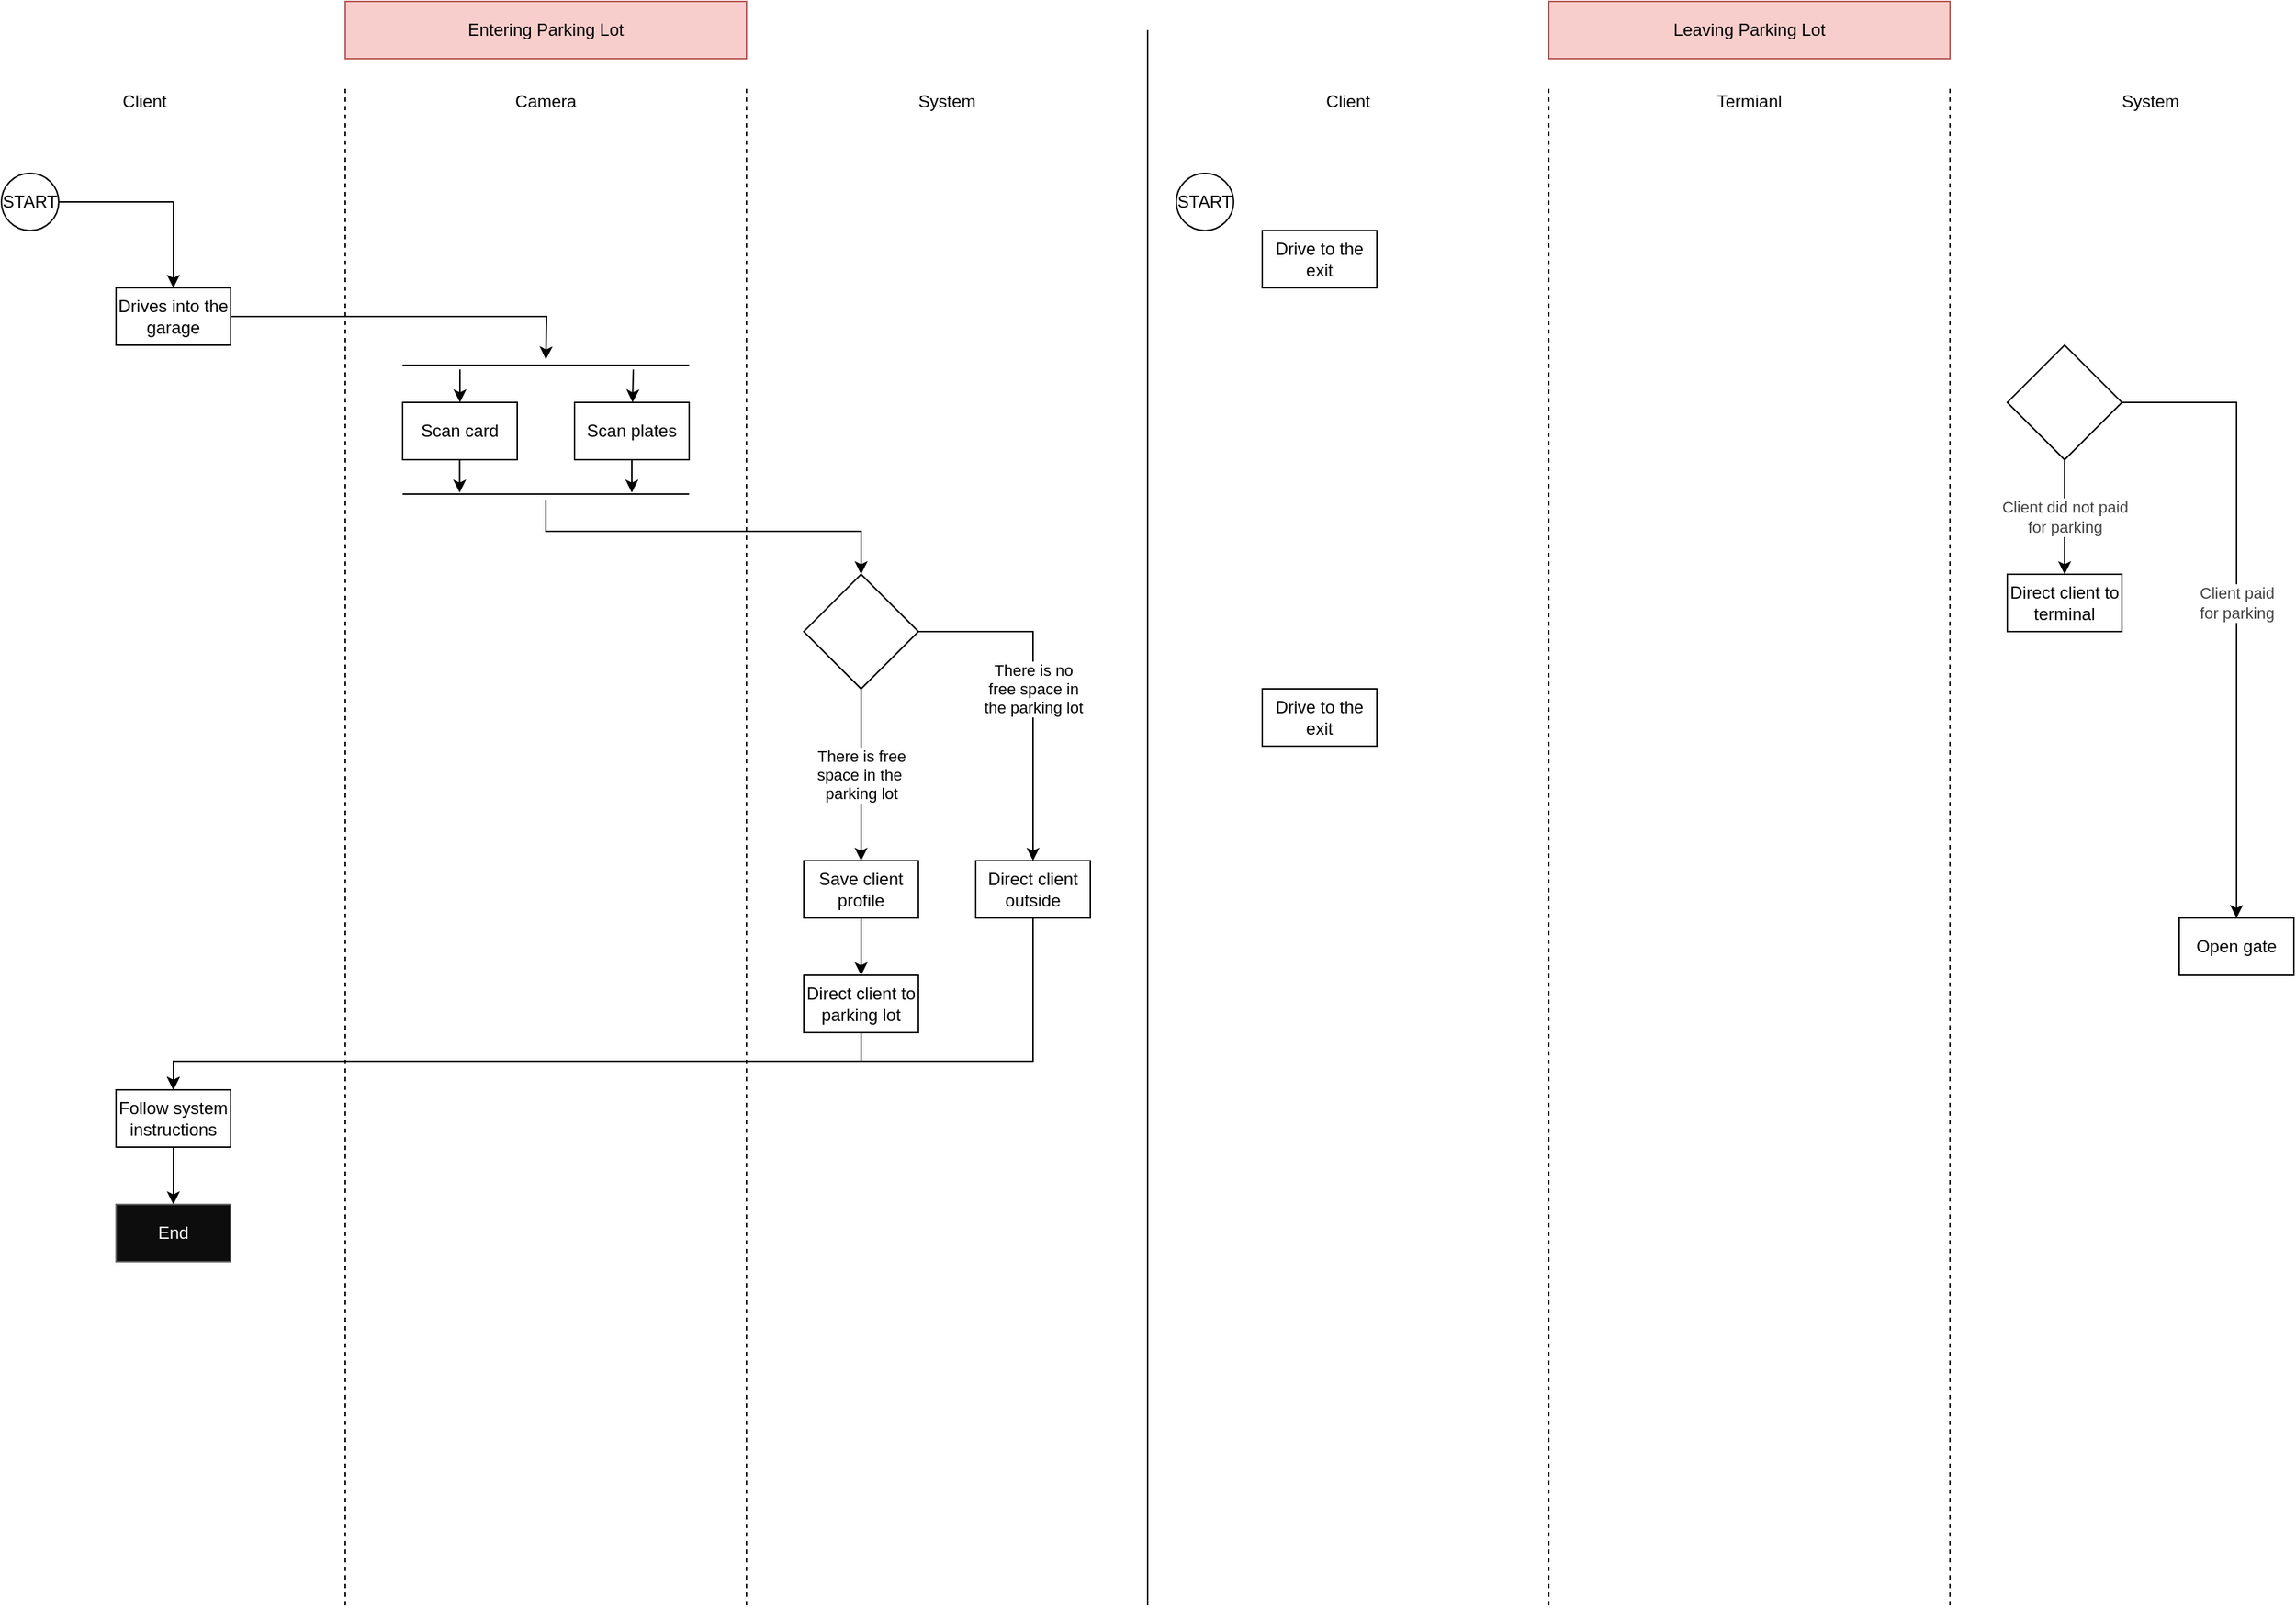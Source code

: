 <mxfile version="15.1.2" type="github">
  <diagram id="C1DIbBVYYJy07VbKHC48" name="Page-1">
    <mxGraphModel dx="824" dy="818" grid="1" gridSize="10" guides="1" tooltips="1" connect="1" arrows="1" fold="1" page="1" pageScale="1" pageWidth="827" pageHeight="1169" math="0" shadow="0">
      <root>
        <mxCell id="0" />
        <mxCell id="1" parent="0" />
        <mxCell id="G_dQVVGBKOdECIuTIiWy-27" style="edgeStyle=orthogonalEdgeStyle;rounded=0;orthogonalLoop=1;jettySize=auto;html=1;" parent="1" source="G_dQVVGBKOdECIuTIiWy-3" edge="1">
          <mxGeometry relative="1" as="geometry">
            <mxPoint x="420" y="250" as="targetPoint" />
          </mxGeometry>
        </mxCell>
        <mxCell id="G_dQVVGBKOdECIuTIiWy-3" value="Drives into the garage" style="rounded=0;whiteSpace=wrap;html=1;" parent="1" vertex="1">
          <mxGeometry x="120" y="200" width="80" height="40" as="geometry" />
        </mxCell>
        <mxCell id="G_dQVVGBKOdECIuTIiWy-26" style="edgeStyle=orthogonalEdgeStyle;rounded=0;orthogonalLoop=1;jettySize=auto;html=1;entryX=0.5;entryY=0;entryDx=0;entryDy=0;" parent="1" source="G_dQVVGBKOdECIuTIiWy-4" target="G_dQVVGBKOdECIuTIiWy-3" edge="1">
          <mxGeometry relative="1" as="geometry" />
        </mxCell>
        <mxCell id="G_dQVVGBKOdECIuTIiWy-4" value="START" style="ellipse;whiteSpace=wrap;html=1;aspect=fixed;" parent="1" vertex="1">
          <mxGeometry x="40" y="120" width="40" height="40" as="geometry" />
        </mxCell>
        <mxCell id="G_dQVVGBKOdECIuTIiWy-6" value="Client" style="text;html=1;strokeColor=none;fillColor=none;align=center;verticalAlign=middle;whiteSpace=wrap;rounded=0;" parent="1" vertex="1">
          <mxGeometry x="120" y="60" width="40" height="20" as="geometry" />
        </mxCell>
        <mxCell id="G_dQVVGBKOdECIuTIiWy-7" value="Camera" style="text;html=1;strokeColor=none;fillColor=none;align=center;verticalAlign=middle;whiteSpace=wrap;rounded=0;" parent="1" vertex="1">
          <mxGeometry x="400" y="60" width="40" height="20" as="geometry" />
        </mxCell>
        <mxCell id="G_dQVVGBKOdECIuTIiWy-8" value="System" style="text;html=1;strokeColor=none;fillColor=none;align=center;verticalAlign=middle;whiteSpace=wrap;rounded=0;" parent="1" vertex="1">
          <mxGeometry x="680" y="60" width="40" height="20" as="geometry" />
        </mxCell>
        <mxCell id="G_dQVVGBKOdECIuTIiWy-11" value="" style="endArrow=none;html=1;dashed=1;" parent="1" edge="1">
          <mxGeometry width="50" height="50" relative="1" as="geometry">
            <mxPoint x="280" y="1120" as="sourcePoint" />
            <mxPoint x="280" y="60" as="targetPoint" />
          </mxGeometry>
        </mxCell>
        <mxCell id="G_dQVVGBKOdECIuTIiWy-12" value="" style="endArrow=none;html=1;dashed=1;" parent="1" edge="1">
          <mxGeometry width="50" height="50" relative="1" as="geometry">
            <mxPoint x="560" y="1120" as="sourcePoint" />
            <mxPoint x="560" y="60" as="targetPoint" />
          </mxGeometry>
        </mxCell>
        <mxCell id="G_dQVVGBKOdECIuTIiWy-15" value="Scan card" style="rounded=0;whiteSpace=wrap;html=1;" parent="1" vertex="1">
          <mxGeometry x="320" y="280" width="80" height="40" as="geometry" />
        </mxCell>
        <mxCell id="G_dQVVGBKOdECIuTIiWy-16" value="Scan plates" style="rounded=0;whiteSpace=wrap;html=1;" parent="1" vertex="1">
          <mxGeometry x="440" y="280" width="80" height="40" as="geometry" />
        </mxCell>
        <mxCell id="G_dQVVGBKOdECIuTIiWy-25" value="" style="edgeStyle=orthogonalEdgeStyle;rounded=0;orthogonalLoop=1;jettySize=auto;html=1;" parent="1" source="G_dQVVGBKOdECIuTIiWy-17" target="G_dQVVGBKOdECIuTIiWy-24" edge="1">
          <mxGeometry relative="1" as="geometry" />
        </mxCell>
        <mxCell id="G_dQVVGBKOdECIuTIiWy-17" value="Save client profile" style="rounded=0;whiteSpace=wrap;html=1;" parent="1" vertex="1">
          <mxGeometry x="600" y="600" width="80" height="40" as="geometry" />
        </mxCell>
        <mxCell id="G_dQVVGBKOdECIuTIiWy-22" value="There is no &lt;br&gt;free space in &lt;br&gt;the parking lot" style="edgeStyle=orthogonalEdgeStyle;rounded=0;orthogonalLoop=1;jettySize=auto;html=1;entryX=0.5;entryY=0;entryDx=0;entryDy=0;" parent="1" source="G_dQVVGBKOdECIuTIiWy-20" target="G_dQVVGBKOdECIuTIiWy-21" edge="1">
          <mxGeometry relative="1" as="geometry" />
        </mxCell>
        <mxCell id="G_dQVVGBKOdECIuTIiWy-23" value="There is free&lt;br&gt;space in the&amp;nbsp;&lt;br&gt;parking lot" style="edgeStyle=orthogonalEdgeStyle;rounded=0;orthogonalLoop=1;jettySize=auto;html=1;" parent="1" source="G_dQVVGBKOdECIuTIiWy-20" target="G_dQVVGBKOdECIuTIiWy-17" edge="1">
          <mxGeometry relative="1" as="geometry" />
        </mxCell>
        <mxCell id="G_dQVVGBKOdECIuTIiWy-20" value="" style="rhombus;whiteSpace=wrap;html=1;" parent="1" vertex="1">
          <mxGeometry x="600" y="400" width="80" height="80" as="geometry" />
        </mxCell>
        <mxCell id="G_dQVVGBKOdECIuTIiWy-39" style="edgeStyle=orthogonalEdgeStyle;rounded=0;orthogonalLoop=1;jettySize=auto;html=1;" parent="1" source="G_dQVVGBKOdECIuTIiWy-21" target="G_dQVVGBKOdECIuTIiWy-36" edge="1">
          <mxGeometry relative="1" as="geometry">
            <Array as="points">
              <mxPoint x="760" y="740" />
              <mxPoint x="160" y="740" />
            </Array>
          </mxGeometry>
        </mxCell>
        <mxCell id="G_dQVVGBKOdECIuTIiWy-21" value="Direct client outside" style="rounded=0;whiteSpace=wrap;html=1;" parent="1" vertex="1">
          <mxGeometry x="720" y="600" width="80" height="40" as="geometry" />
        </mxCell>
        <mxCell id="G_dQVVGBKOdECIuTIiWy-38" style="edgeStyle=orthogonalEdgeStyle;rounded=0;orthogonalLoop=1;jettySize=auto;html=1;" parent="1" source="G_dQVVGBKOdECIuTIiWy-24" target="G_dQVVGBKOdECIuTIiWy-36" edge="1">
          <mxGeometry relative="1" as="geometry">
            <Array as="points">
              <mxPoint x="640" y="740" />
              <mxPoint x="160" y="740" />
            </Array>
          </mxGeometry>
        </mxCell>
        <mxCell id="G_dQVVGBKOdECIuTIiWy-24" value="Direct client to parking lot" style="rounded=0;whiteSpace=wrap;html=1;" parent="1" vertex="1">
          <mxGeometry x="600" y="680" width="80" height="40" as="geometry" />
        </mxCell>
        <mxCell id="G_dQVVGBKOdECIuTIiWy-30" style="edgeStyle=orthogonalEdgeStyle;rounded=0;orthogonalLoop=1;jettySize=auto;html=1;" parent="1" target="G_dQVVGBKOdECIuTIiWy-15" edge="1">
          <mxGeometry relative="1" as="geometry">
            <mxPoint x="360" y="257" as="sourcePoint" />
            <Array as="points">
              <mxPoint x="360" y="257" />
            </Array>
          </mxGeometry>
        </mxCell>
        <mxCell id="G_dQVVGBKOdECIuTIiWy-29" value="" style="line;strokeWidth=1;fillColor=none;align=left;verticalAlign=middle;spacingTop=-1;spacingLeft=3;spacingRight=3;rotatable=0;labelPosition=right;points=[];portConstraint=eastwest;" parent="1" vertex="1">
          <mxGeometry x="320" y="250" width="200" height="8" as="geometry" />
        </mxCell>
        <mxCell id="G_dQVVGBKOdECIuTIiWy-31" style="edgeStyle=orthogonalEdgeStyle;rounded=0;orthogonalLoop=1;jettySize=auto;html=1;" parent="1" edge="1">
          <mxGeometry relative="1" as="geometry">
            <mxPoint x="481" y="257" as="sourcePoint" />
            <mxPoint x="480.5" y="280" as="targetPoint" />
          </mxGeometry>
        </mxCell>
        <mxCell id="G_dQVVGBKOdECIuTIiWy-35" style="edgeStyle=orthogonalEdgeStyle;rounded=0;orthogonalLoop=1;jettySize=auto;html=1;" parent="1" source="G_dQVVGBKOdECIuTIiWy-32" target="G_dQVVGBKOdECIuTIiWy-20" edge="1">
          <mxGeometry relative="1" as="geometry">
            <Array as="points">
              <mxPoint x="420" y="370" />
              <mxPoint x="640" y="370" />
            </Array>
          </mxGeometry>
        </mxCell>
        <mxCell id="G_dQVVGBKOdECIuTIiWy-32" value="" style="line;strokeWidth=1;fillColor=none;align=left;verticalAlign=middle;spacingTop=-1;spacingLeft=3;spacingRight=3;rotatable=0;labelPosition=right;points=[];portConstraint=eastwest;" parent="1" vertex="1">
          <mxGeometry x="320" y="340" width="200" height="8" as="geometry" />
        </mxCell>
        <mxCell id="G_dQVVGBKOdECIuTIiWy-33" style="edgeStyle=orthogonalEdgeStyle;rounded=0;orthogonalLoop=1;jettySize=auto;html=1;" parent="1" edge="1">
          <mxGeometry relative="1" as="geometry">
            <mxPoint x="359.8" y="320" as="sourcePoint" />
            <mxPoint x="359.8" y="343" as="targetPoint" />
            <Array as="points">
              <mxPoint x="359.8" y="320" />
            </Array>
          </mxGeometry>
        </mxCell>
        <mxCell id="G_dQVVGBKOdECIuTIiWy-34" style="edgeStyle=orthogonalEdgeStyle;rounded=0;orthogonalLoop=1;jettySize=auto;html=1;" parent="1" edge="1">
          <mxGeometry relative="1" as="geometry">
            <mxPoint x="480" y="320" as="sourcePoint" />
            <mxPoint x="480" y="343" as="targetPoint" />
            <Array as="points">
              <mxPoint x="480" y="320" />
            </Array>
          </mxGeometry>
        </mxCell>
        <mxCell id="G_dQVVGBKOdECIuTIiWy-41" style="edgeStyle=orthogonalEdgeStyle;rounded=0;orthogonalLoop=1;jettySize=auto;html=1;" parent="1" source="G_dQVVGBKOdECIuTIiWy-36" target="G_dQVVGBKOdECIuTIiWy-40" edge="1">
          <mxGeometry relative="1" as="geometry" />
        </mxCell>
        <mxCell id="G_dQVVGBKOdECIuTIiWy-36" value="Follow system instructions" style="rounded=0;whiteSpace=wrap;html=1;" parent="1" vertex="1">
          <mxGeometry x="120" y="760" width="80" height="40" as="geometry" />
        </mxCell>
        <mxCell id="G_dQVVGBKOdECIuTIiWy-40" value="&lt;font color=&quot;#ffffff&quot;&gt;End&lt;/font&gt;" style="rounded=0;whiteSpace=wrap;html=1;strokeColor=#666666;fontColor=#333333;fillColor=#0D0D0D;" parent="1" vertex="1">
          <mxGeometry x="120" y="840" width="80" height="40" as="geometry" />
        </mxCell>
        <mxCell id="G_dQVVGBKOdECIuTIiWy-42" value="" style="endArrow=none;html=1;" parent="1" edge="1">
          <mxGeometry width="50" height="50" relative="1" as="geometry">
            <mxPoint x="840" y="1120" as="sourcePoint" />
            <mxPoint x="840" y="20" as="targetPoint" />
          </mxGeometry>
        </mxCell>
        <mxCell id="G_dQVVGBKOdECIuTIiWy-44" value="Entering Parking Lot" style="rounded=0;whiteSpace=wrap;html=1;fillColor=#f8cecc;strokeColor=#b85450;" parent="1" vertex="1">
          <mxGeometry x="280" width="280" height="40" as="geometry" />
        </mxCell>
        <mxCell id="G_dQVVGBKOdECIuTIiWy-46" value="Client" style="text;html=1;strokeColor=none;fillColor=none;align=center;verticalAlign=middle;whiteSpace=wrap;rounded=0;" parent="1" vertex="1">
          <mxGeometry x="960" y="60" width="40" height="20" as="geometry" />
        </mxCell>
        <mxCell id="G_dQVVGBKOdECIuTIiWy-47" value="Termianl" style="text;html=1;strokeColor=none;fillColor=none;align=center;verticalAlign=middle;whiteSpace=wrap;rounded=0;" parent="1" vertex="1">
          <mxGeometry x="1240" y="60" width="40" height="20" as="geometry" />
        </mxCell>
        <mxCell id="G_dQVVGBKOdECIuTIiWy-48" value="System" style="text;html=1;strokeColor=none;fillColor=none;align=center;verticalAlign=middle;whiteSpace=wrap;rounded=0;" parent="1" vertex="1">
          <mxGeometry x="1520" y="60" width="40" height="20" as="geometry" />
        </mxCell>
        <mxCell id="G_dQVVGBKOdECIuTIiWy-49" value="" style="endArrow=none;html=1;dashed=1;" parent="1" edge="1">
          <mxGeometry width="50" height="50" relative="1" as="geometry">
            <mxPoint x="1120" y="1120" as="sourcePoint" />
            <mxPoint x="1120" y="60.0" as="targetPoint" />
          </mxGeometry>
        </mxCell>
        <mxCell id="G_dQVVGBKOdECIuTIiWy-50" value="" style="endArrow=none;html=1;dashed=1;" parent="1" edge="1">
          <mxGeometry width="50" height="50" relative="1" as="geometry">
            <mxPoint x="1400" y="1120" as="sourcePoint" />
            <mxPoint x="1400" y="60.0" as="targetPoint" />
          </mxGeometry>
        </mxCell>
        <mxCell id="G_dQVVGBKOdECIuTIiWy-51" value="Leaving Parking Lot" style="rounded=0;whiteSpace=wrap;html=1;fillColor=#f8cecc;strokeColor=#b85450;" parent="1" vertex="1">
          <mxGeometry x="1120" width="280" height="40" as="geometry" />
        </mxCell>
        <mxCell id="G_dQVVGBKOdECIuTIiWy-52" value="START" style="ellipse;whiteSpace=wrap;html=1;aspect=fixed;" parent="1" vertex="1">
          <mxGeometry x="860" y="120" width="40" height="40" as="geometry" />
        </mxCell>
        <mxCell id="G_dQVVGBKOdECIuTIiWy-57" value="Drive to the exit" style="rounded=0;whiteSpace=wrap;html=1;" parent="1" vertex="1">
          <mxGeometry x="920" y="160" width="80" height="40" as="geometry" />
        </mxCell>
        <mxCell id="0aZzvvCtcel9WRgSe26O-4" value="Client did not paid&lt;br&gt;for parking" style="edgeStyle=orthogonalEdgeStyle;rounded=0;orthogonalLoop=1;jettySize=auto;html=1;fontColor=#424242;" edge="1" parent="1" source="0aZzvvCtcel9WRgSe26O-1" target="0aZzvvCtcel9WRgSe26O-2">
          <mxGeometry relative="1" as="geometry" />
        </mxCell>
        <mxCell id="0aZzvvCtcel9WRgSe26O-5" value="Client paid&lt;br&gt;for parking" style="edgeStyle=orthogonalEdgeStyle;rounded=0;orthogonalLoop=1;jettySize=auto;html=1;fontColor=#424242;" edge="1" parent="1" source="0aZzvvCtcel9WRgSe26O-1" target="0aZzvvCtcel9WRgSe26O-3">
          <mxGeometry relative="1" as="geometry" />
        </mxCell>
        <mxCell id="0aZzvvCtcel9WRgSe26O-1" value="" style="rhombus;whiteSpace=wrap;html=1;" vertex="1" parent="1">
          <mxGeometry x="1440" y="240" width="80" height="80" as="geometry" />
        </mxCell>
        <mxCell id="0aZzvvCtcel9WRgSe26O-2" value="Direct client to terminal" style="rounded=0;whiteSpace=wrap;html=1;" vertex="1" parent="1">
          <mxGeometry x="1440" y="400" width="80" height="40" as="geometry" />
        </mxCell>
        <mxCell id="0aZzvvCtcel9WRgSe26O-3" value="Open gate" style="rounded=0;whiteSpace=wrap;html=1;" vertex="1" parent="1">
          <mxGeometry x="1560" y="640" width="80" height="40" as="geometry" />
        </mxCell>
        <mxCell id="0aZzvvCtcel9WRgSe26O-6" value="Drive to the exit" style="rounded=0;whiteSpace=wrap;html=1;" vertex="1" parent="1">
          <mxGeometry x="920" y="480" width="80" height="40" as="geometry" />
        </mxCell>
      </root>
    </mxGraphModel>
  </diagram>
</mxfile>
